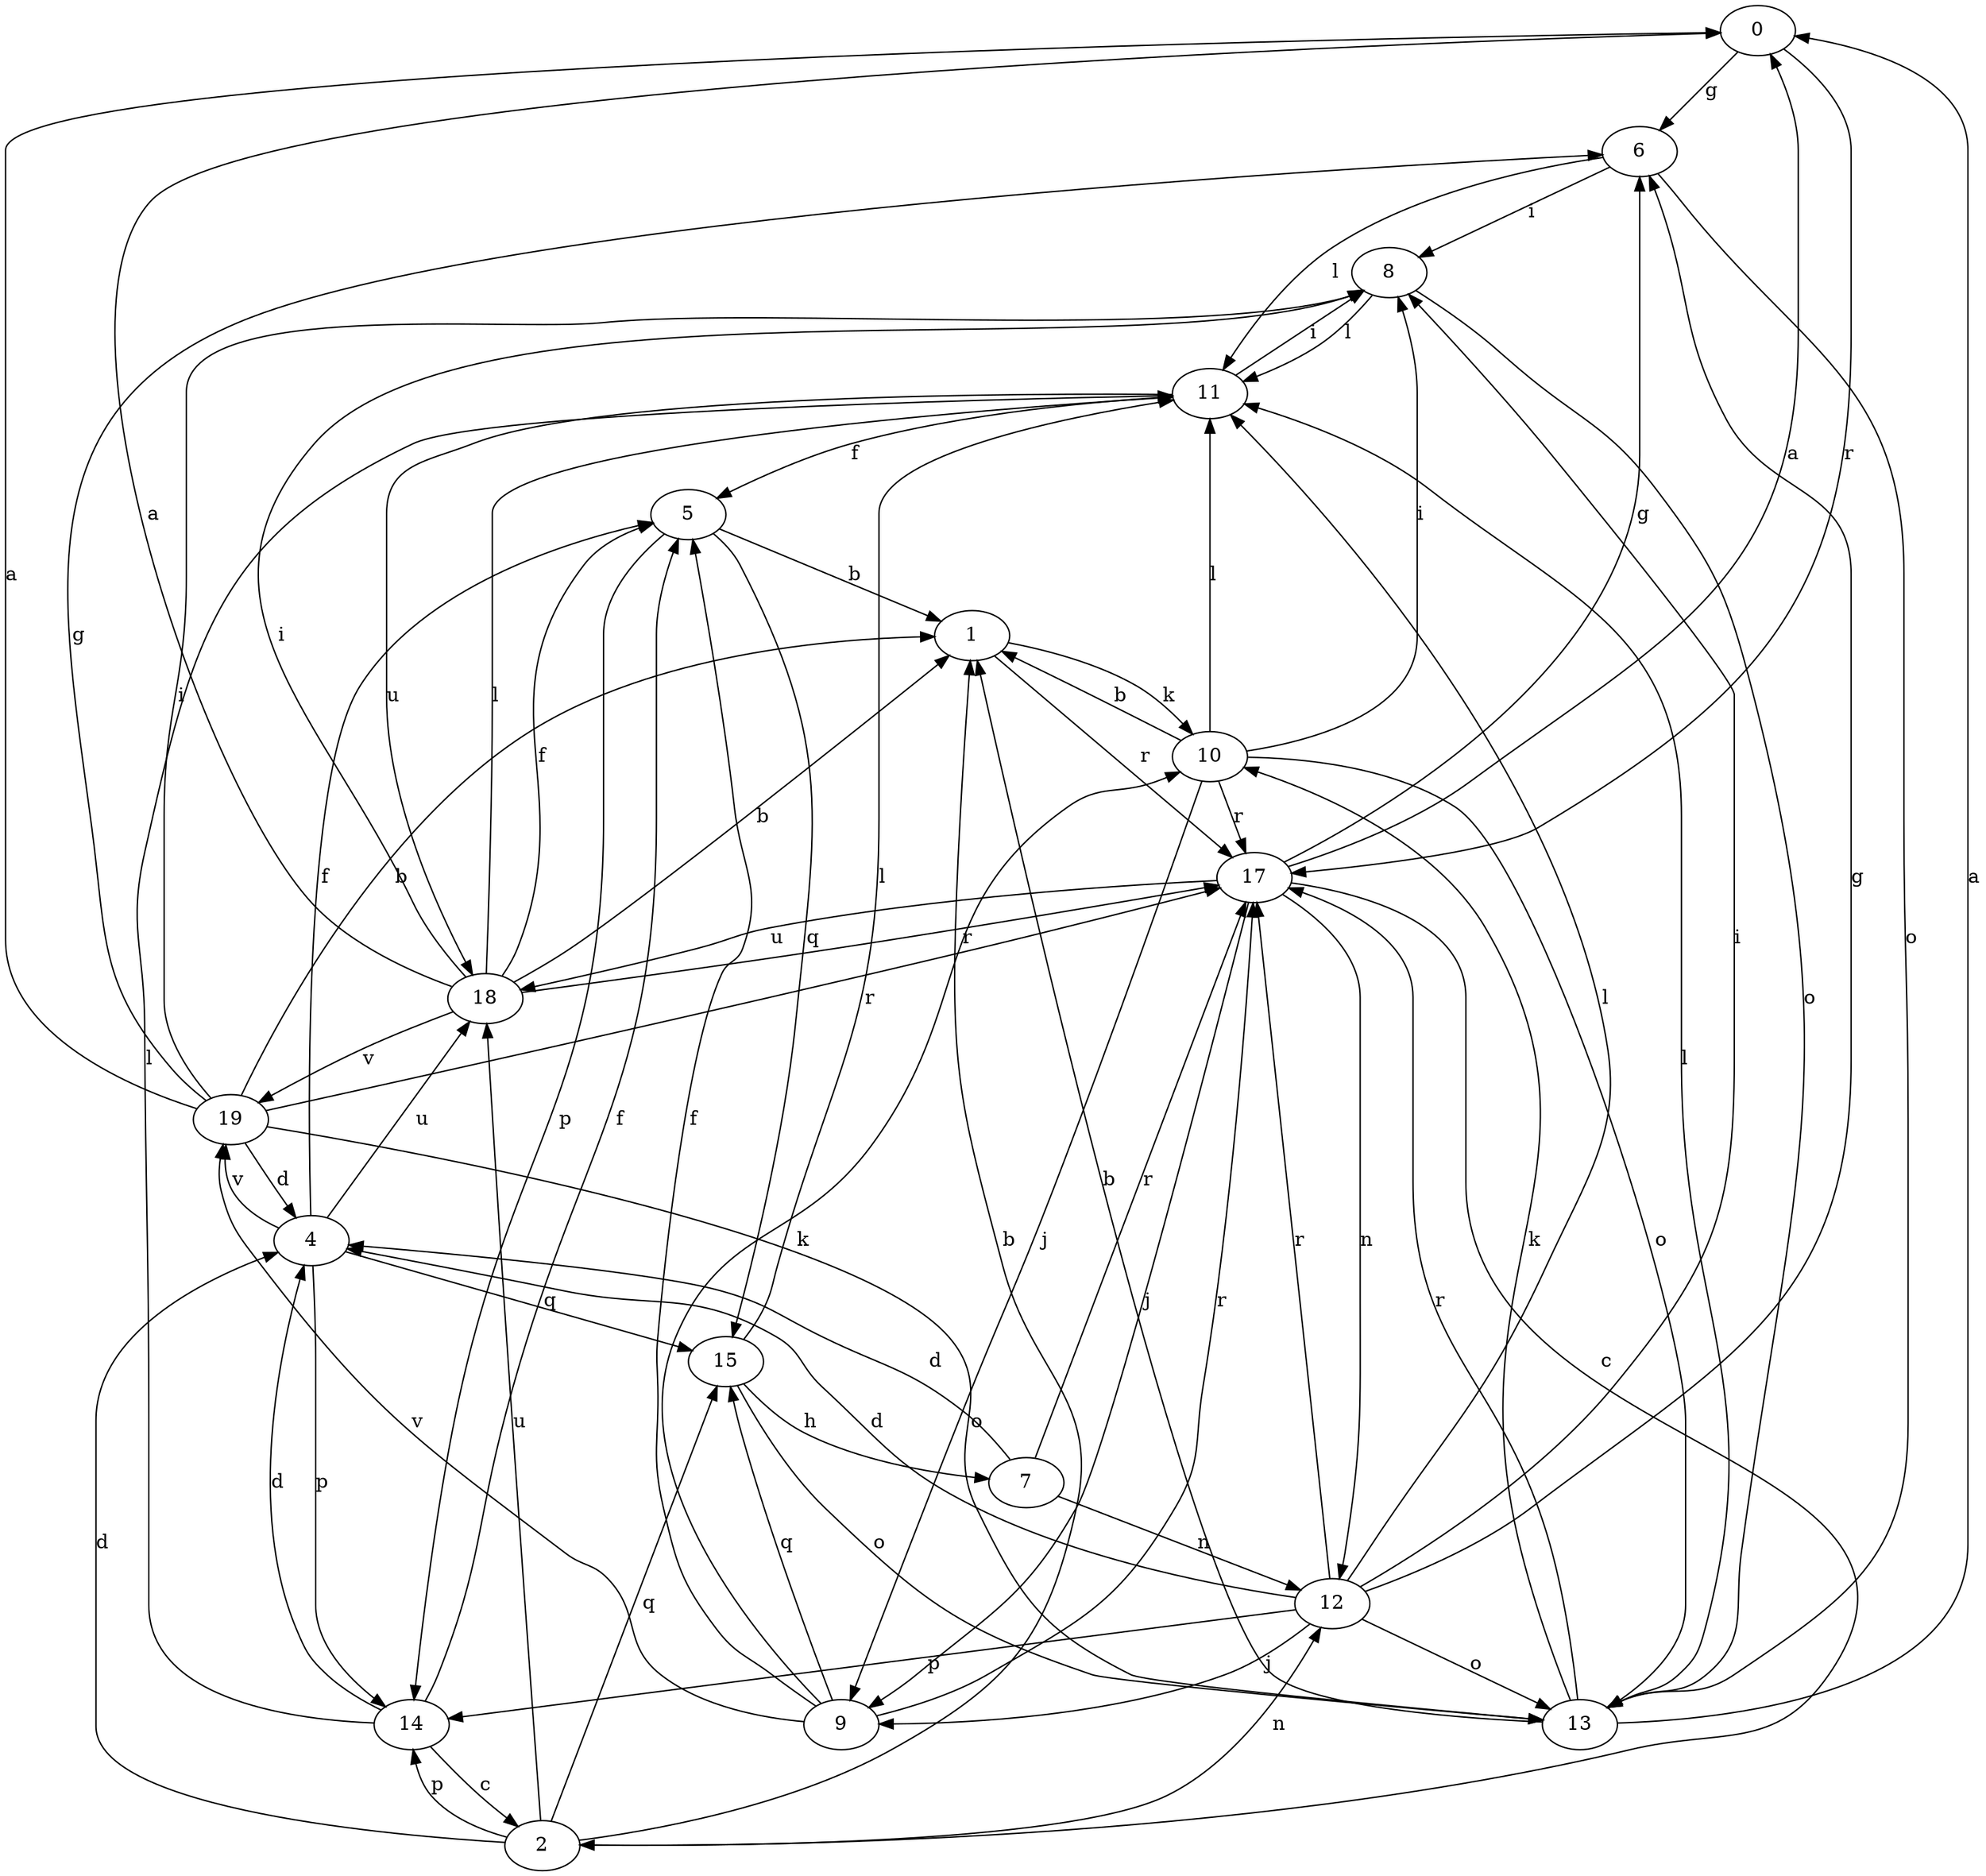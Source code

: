 strict digraph  {
0;
1;
2;
4;
5;
6;
7;
8;
9;
10;
11;
12;
13;
14;
15;
17;
18;
19;
0 -> 6  [label=g];
0 -> 17  [label=r];
1 -> 10  [label=k];
1 -> 17  [label=r];
2 -> 1  [label=b];
2 -> 4  [label=d];
2 -> 12  [label=n];
2 -> 14  [label=p];
2 -> 15  [label=q];
2 -> 18  [label=u];
4 -> 5  [label=f];
4 -> 14  [label=p];
4 -> 15  [label=q];
4 -> 18  [label=u];
4 -> 19  [label=v];
5 -> 1  [label=b];
5 -> 14  [label=p];
5 -> 15  [label=q];
6 -> 8  [label=i];
6 -> 11  [label=l];
6 -> 13  [label=o];
7 -> 4  [label=d];
7 -> 12  [label=n];
7 -> 17  [label=r];
8 -> 11  [label=l];
8 -> 13  [label=o];
9 -> 5  [label=f];
9 -> 10  [label=k];
9 -> 15  [label=q];
9 -> 17  [label=r];
9 -> 19  [label=v];
10 -> 1  [label=b];
10 -> 8  [label=i];
10 -> 9  [label=j];
10 -> 11  [label=l];
10 -> 13  [label=o];
10 -> 17  [label=r];
11 -> 5  [label=f];
11 -> 8  [label=i];
11 -> 18  [label=u];
12 -> 4  [label=d];
12 -> 6  [label=g];
12 -> 8  [label=i];
12 -> 9  [label=j];
12 -> 11  [label=l];
12 -> 13  [label=o];
12 -> 14  [label=p];
12 -> 17  [label=r];
13 -> 0  [label=a];
13 -> 1  [label=b];
13 -> 10  [label=k];
13 -> 11  [label=l];
13 -> 17  [label=r];
14 -> 2  [label=c];
14 -> 4  [label=d];
14 -> 5  [label=f];
14 -> 11  [label=l];
15 -> 7  [label=h];
15 -> 11  [label=l];
15 -> 13  [label=o];
17 -> 0  [label=a];
17 -> 2  [label=c];
17 -> 6  [label=g];
17 -> 9  [label=j];
17 -> 12  [label=n];
17 -> 18  [label=u];
18 -> 0  [label=a];
18 -> 1  [label=b];
18 -> 5  [label=f];
18 -> 8  [label=i];
18 -> 11  [label=l];
18 -> 17  [label=r];
18 -> 19  [label=v];
19 -> 0  [label=a];
19 -> 1  [label=b];
19 -> 4  [label=d];
19 -> 6  [label=g];
19 -> 8  [label=i];
19 -> 13  [label=o];
19 -> 17  [label=r];
}
